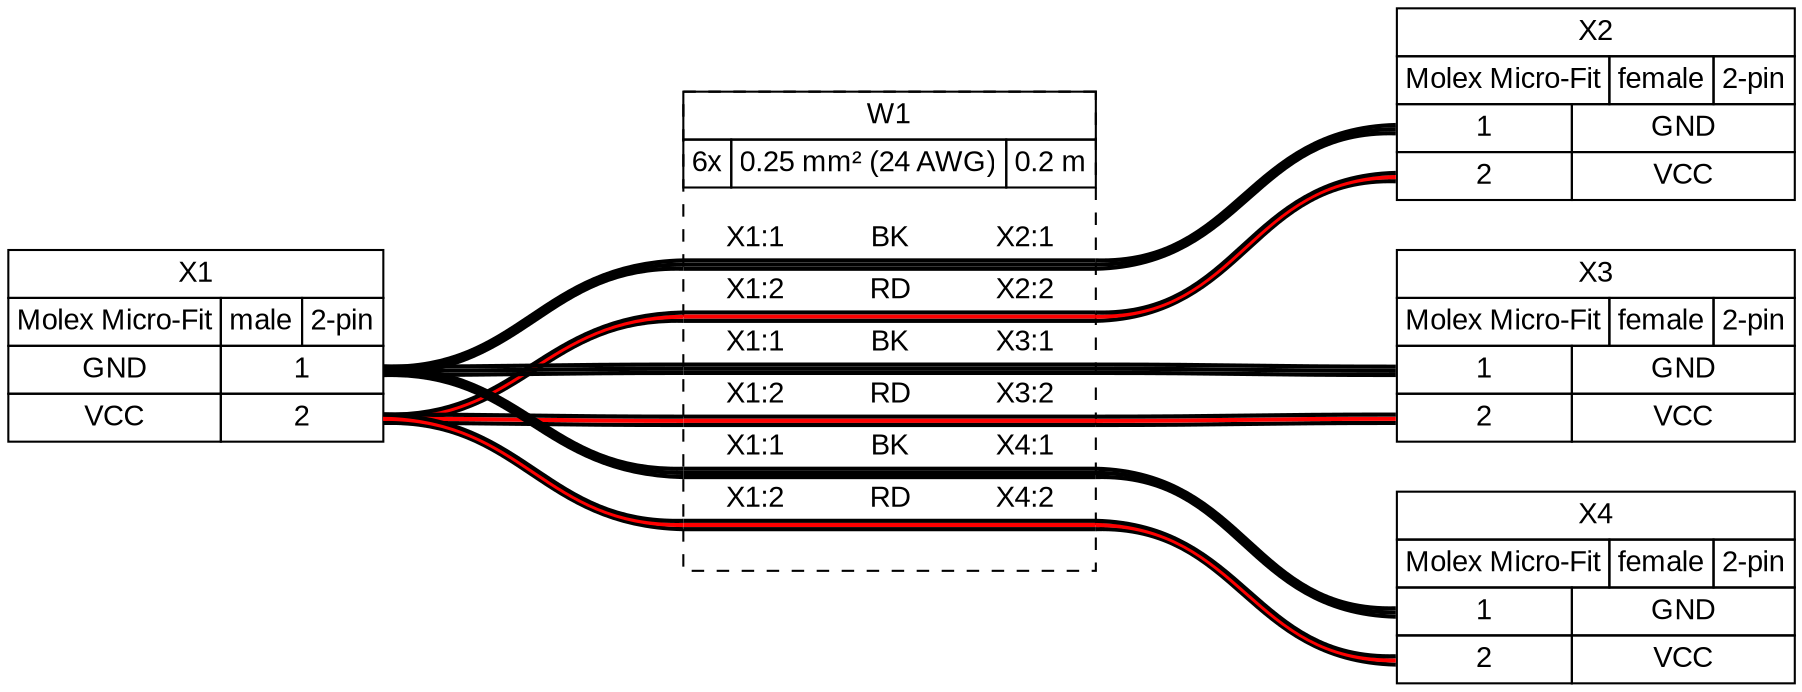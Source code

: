 graph {
// Graph generated by WireViz
// https://github.com/formatc1702/WireViz
	graph [bgcolor=white fontname=arial nodesep=0.33 rankdir=LR ranksep=2]
	node [fillcolor=white fontname=arial shape=record style=filled]
	edge [fontname=arial style=bold]
	X1 [label=<<table border="0" cellspacing="0" cellpadding="0"><tr><td><table border="0" cellspacing="0" cellpadding="3" cellborder="1"><tr><td balign="left">X1</td></tr></table></td></tr><tr><td><table border="0" cellspacing="0" cellpadding="3" cellborder="1"><tr><td balign="left">Molex Micro-Fit</td><td balign="left">male</td><td balign="left">2-pin</td></tr></table></td></tr><tr><td><table border="0" cellspacing="0" cellpadding="3" cellborder="1"><tr><td>GND</td><td port="p1r">1</td></tr><tr><td>VCC</td><td port="p2r">2</td></tr></table></td></tr></table>> fillcolor=white margin=0 shape=none style=filled]
	X2 [label=<<table border="0" cellspacing="0" cellpadding="0"><tr><td><table border="0" cellspacing="0" cellpadding="3" cellborder="1"><tr><td balign="left">X2</td></tr></table></td></tr><tr><td><table border="0" cellspacing="0" cellpadding="3" cellborder="1"><tr><td balign="left">Molex Micro-Fit</td><td balign="left">female</td><td balign="left">2-pin</td></tr></table></td></tr><tr><td><table border="0" cellspacing="0" cellpadding="3" cellborder="1"><tr><td port="p1l">1</td><td>GND</td></tr><tr><td port="p2l">2</td><td>VCC</td></tr></table></td></tr></table>> fillcolor=white margin=0 shape=none style=filled]
	X3 [label=<<table border="0" cellspacing="0" cellpadding="0"><tr><td><table border="0" cellspacing="0" cellpadding="3" cellborder="1"><tr><td balign="left">X3</td></tr></table></td></tr><tr><td><table border="0" cellspacing="0" cellpadding="3" cellborder="1"><tr><td balign="left">Molex Micro-Fit</td><td balign="left">female</td><td balign="left">2-pin</td></tr></table></td></tr><tr><td><table border="0" cellspacing="0" cellpadding="3" cellborder="1"><tr><td port="p1l">1</td><td>GND</td></tr><tr><td port="p2l">2</td><td>VCC</td></tr></table></td></tr></table>> fillcolor=white margin=0 shape=none style=filled]
	X4 [label=<<table border="0" cellspacing="0" cellpadding="0"><tr><td><table border="0" cellspacing="0" cellpadding="3" cellborder="1"><tr><td balign="left">X4</td></tr></table></td></tr><tr><td><table border="0" cellspacing="0" cellpadding="3" cellborder="1"><tr><td balign="left">Molex Micro-Fit</td><td balign="left">female</td><td balign="left">2-pin</td></tr></table></td></tr><tr><td><table border="0" cellspacing="0" cellpadding="3" cellborder="1"><tr><td port="p1l">1</td><td>GND</td></tr><tr><td port="p2l">2</td><td>VCC</td></tr></table></td></tr></table>> fillcolor=white margin=0 shape=none style=filled]
	edge [color="#000000:#000000:#000000"]
	X1:p1r:e -- W1:w1:w
	W1:w1:e -- X2:p1l:w
	edge [color="#000000:#ff0000:#000000"]
	X1:p2r:e -- W1:w2:w
	W1:w2:e -- X2:p2l:w
	edge [color="#000000:#000000:#000000"]
	X1:p1r:e -- W1:w3:w
	W1:w3:e -- X3:p1l:w
	edge [color="#000000:#ff0000:#000000"]
	X1:p2r:e -- W1:w4:w
	W1:w4:e -- X3:p2l:w
	edge [color="#000000:#000000:#000000"]
	X1:p1r:e -- W1:w5:w
	W1:w5:e -- X4:p1l:w
	edge [color="#000000:#ff0000:#000000"]
	X1:p2r:e -- W1:w6:w
	W1:w6:e -- X4:p2l:w
	W1 [label=<<table border="0" cellspacing="0" cellpadding="0"><tr><td><table border="0" cellspacing="0" cellpadding="3" cellborder="1"><tr><td colspan="3">W1</td></tr><tr><td balign="left">6x</td><td balign="left">0.25 mm² (24 AWG)</td><td balign="left">0.2 m</td></tr></table></td></tr><tr><td>&nbsp;</td></tr><tr><td><table border="0" cellspacing="0" cellborder="0"><tr><td>X1:1</td><td>BK</td><td>X2:1</td></tr><tr><td colspan="3" border="0" cellspacing="0" cellpadding="0" port="w1" height="6"><table cellspacing="0" cellborder="0" border = "0"><tr><td colspan="3" cellpadding="0" height="2" bgcolor="#000000" border="0"></td></tr><tr><td colspan="3" cellpadding="0" height="2" bgcolor="#000000" border="0"></td></tr><tr><td colspan="3" cellpadding="0" height="2" bgcolor="#000000" border="0"></td></tr></table></td></tr><tr><td>X1:2</td><td>RD</td><td>X2:2</td></tr><tr><td colspan="3" border="0" cellspacing="0" cellpadding="0" port="w2" height="6"><table cellspacing="0" cellborder="0" border = "0"><tr><td colspan="3" cellpadding="0" height="2" bgcolor="#000000" border="0"></td></tr><tr><td colspan="3" cellpadding="0" height="2" bgcolor="#ff0000" border="0"></td></tr><tr><td colspan="3" cellpadding="0" height="2" bgcolor="#000000" border="0"></td></tr></table></td></tr><tr><td>X1:1</td><td>BK</td><td>X3:1</td></tr><tr><td colspan="3" border="0" cellspacing="0" cellpadding="0" port="w3" height="6"><table cellspacing="0" cellborder="0" border = "0"><tr><td colspan="3" cellpadding="0" height="2" bgcolor="#000000" border="0"></td></tr><tr><td colspan="3" cellpadding="0" height="2" bgcolor="#000000" border="0"></td></tr><tr><td colspan="3" cellpadding="0" height="2" bgcolor="#000000" border="0"></td></tr></table></td></tr><tr><td>X1:2</td><td>RD</td><td>X3:2</td></tr><tr><td colspan="3" border="0" cellspacing="0" cellpadding="0" port="w4" height="6"><table cellspacing="0" cellborder="0" border = "0"><tr><td colspan="3" cellpadding="0" height="2" bgcolor="#000000" border="0"></td></tr><tr><td colspan="3" cellpadding="0" height="2" bgcolor="#ff0000" border="0"></td></tr><tr><td colspan="3" cellpadding="0" height="2" bgcolor="#000000" border="0"></td></tr></table></td></tr><tr><td>X1:1</td><td>BK</td><td>X4:1</td></tr><tr><td colspan="3" border="0" cellspacing="0" cellpadding="0" port="w5" height="6"><table cellspacing="0" cellborder="0" border = "0"><tr><td colspan="3" cellpadding="0" height="2" bgcolor="#000000" border="0"></td></tr><tr><td colspan="3" cellpadding="0" height="2" bgcolor="#000000" border="0"></td></tr><tr><td colspan="3" cellpadding="0" height="2" bgcolor="#000000" border="0"></td></tr></table></td></tr><tr><td>X1:2</td><td>RD</td><td>X4:2</td></tr><tr><td colspan="3" border="0" cellspacing="0" cellpadding="0" port="w6" height="6"><table cellspacing="0" cellborder="0" border = "0"><tr><td colspan="3" cellpadding="0" height="2" bgcolor="#000000" border="0"></td></tr><tr><td colspan="3" cellpadding="0" height="2" bgcolor="#ff0000" border="0"></td></tr><tr><td colspan="3" cellpadding="0" height="2" bgcolor="#000000" border="0"></td></tr></table></td></tr><tr><td>&nbsp;</td></tr></table></td></tr></table>> fillcolor=white margin=0 shape=box style="filled,dashed"]
}
